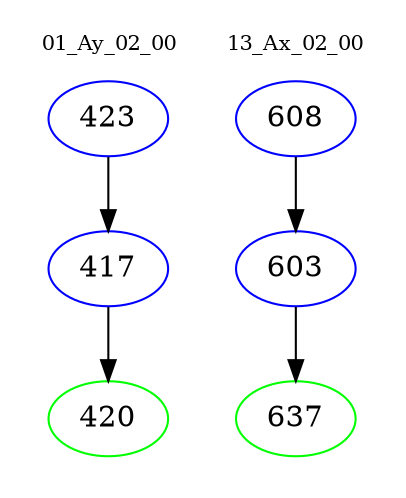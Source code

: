 digraph{
subgraph cluster_0 {
color = white
label = "01_Ay_02_00";
fontsize=10;
T0_423 [label="423", color="blue"]
T0_423 -> T0_417 [color="black"]
T0_417 [label="417", color="blue"]
T0_417 -> T0_420 [color="black"]
T0_420 [label="420", color="green"]
}
subgraph cluster_1 {
color = white
label = "13_Ax_02_00";
fontsize=10;
T1_608 [label="608", color="blue"]
T1_608 -> T1_603 [color="black"]
T1_603 [label="603", color="blue"]
T1_603 -> T1_637 [color="black"]
T1_637 [label="637", color="green"]
}
}
